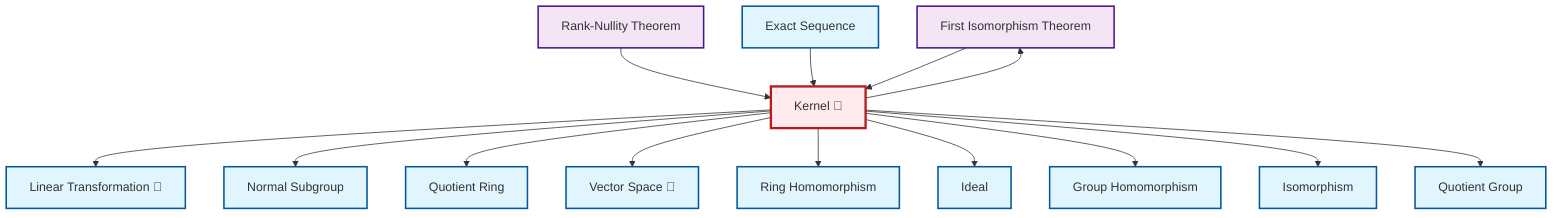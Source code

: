 graph TD
    classDef definition fill:#e1f5fe,stroke:#01579b,stroke-width:2px
    classDef theorem fill:#f3e5f5,stroke:#4a148c,stroke-width:2px
    classDef axiom fill:#fff3e0,stroke:#e65100,stroke-width:2px
    classDef example fill:#e8f5e9,stroke:#1b5e20,stroke-width:2px
    classDef current fill:#ffebee,stroke:#b71c1c,stroke-width:3px
    def-homomorphism["Group Homomorphism"]:::definition
    def-ring-homomorphism["Ring Homomorphism"]:::definition
    def-quotient-group["Quotient Group"]:::definition
    def-ideal["Ideal"]:::definition
    def-vector-space["Vector Space 📝"]:::definition
    thm-first-isomorphism["First Isomorphism Theorem"]:::theorem
    def-exact-sequence["Exact Sequence"]:::definition
    def-quotient-ring["Quotient Ring"]:::definition
    def-isomorphism["Isomorphism"]:::definition
    def-linear-transformation["Linear Transformation 📝"]:::definition
    thm-rank-nullity["Rank-Nullity Theorem"]:::theorem
    def-kernel["Kernel 📝"]:::definition
    def-normal-subgroup["Normal Subgroup"]:::definition
    def-kernel --> def-linear-transformation
    def-kernel --> def-normal-subgroup
    def-kernel --> def-quotient-ring
    def-kernel --> def-vector-space
    def-kernel --> def-ring-homomorphism
    thm-rank-nullity --> def-kernel
    def-exact-sequence --> def-kernel
    def-kernel --> def-ideal
    thm-first-isomorphism --> def-kernel
    def-kernel --> def-homomorphism
    def-kernel --> def-isomorphism
    def-kernel --> def-quotient-group
    def-kernel --> thm-first-isomorphism
    class def-kernel current